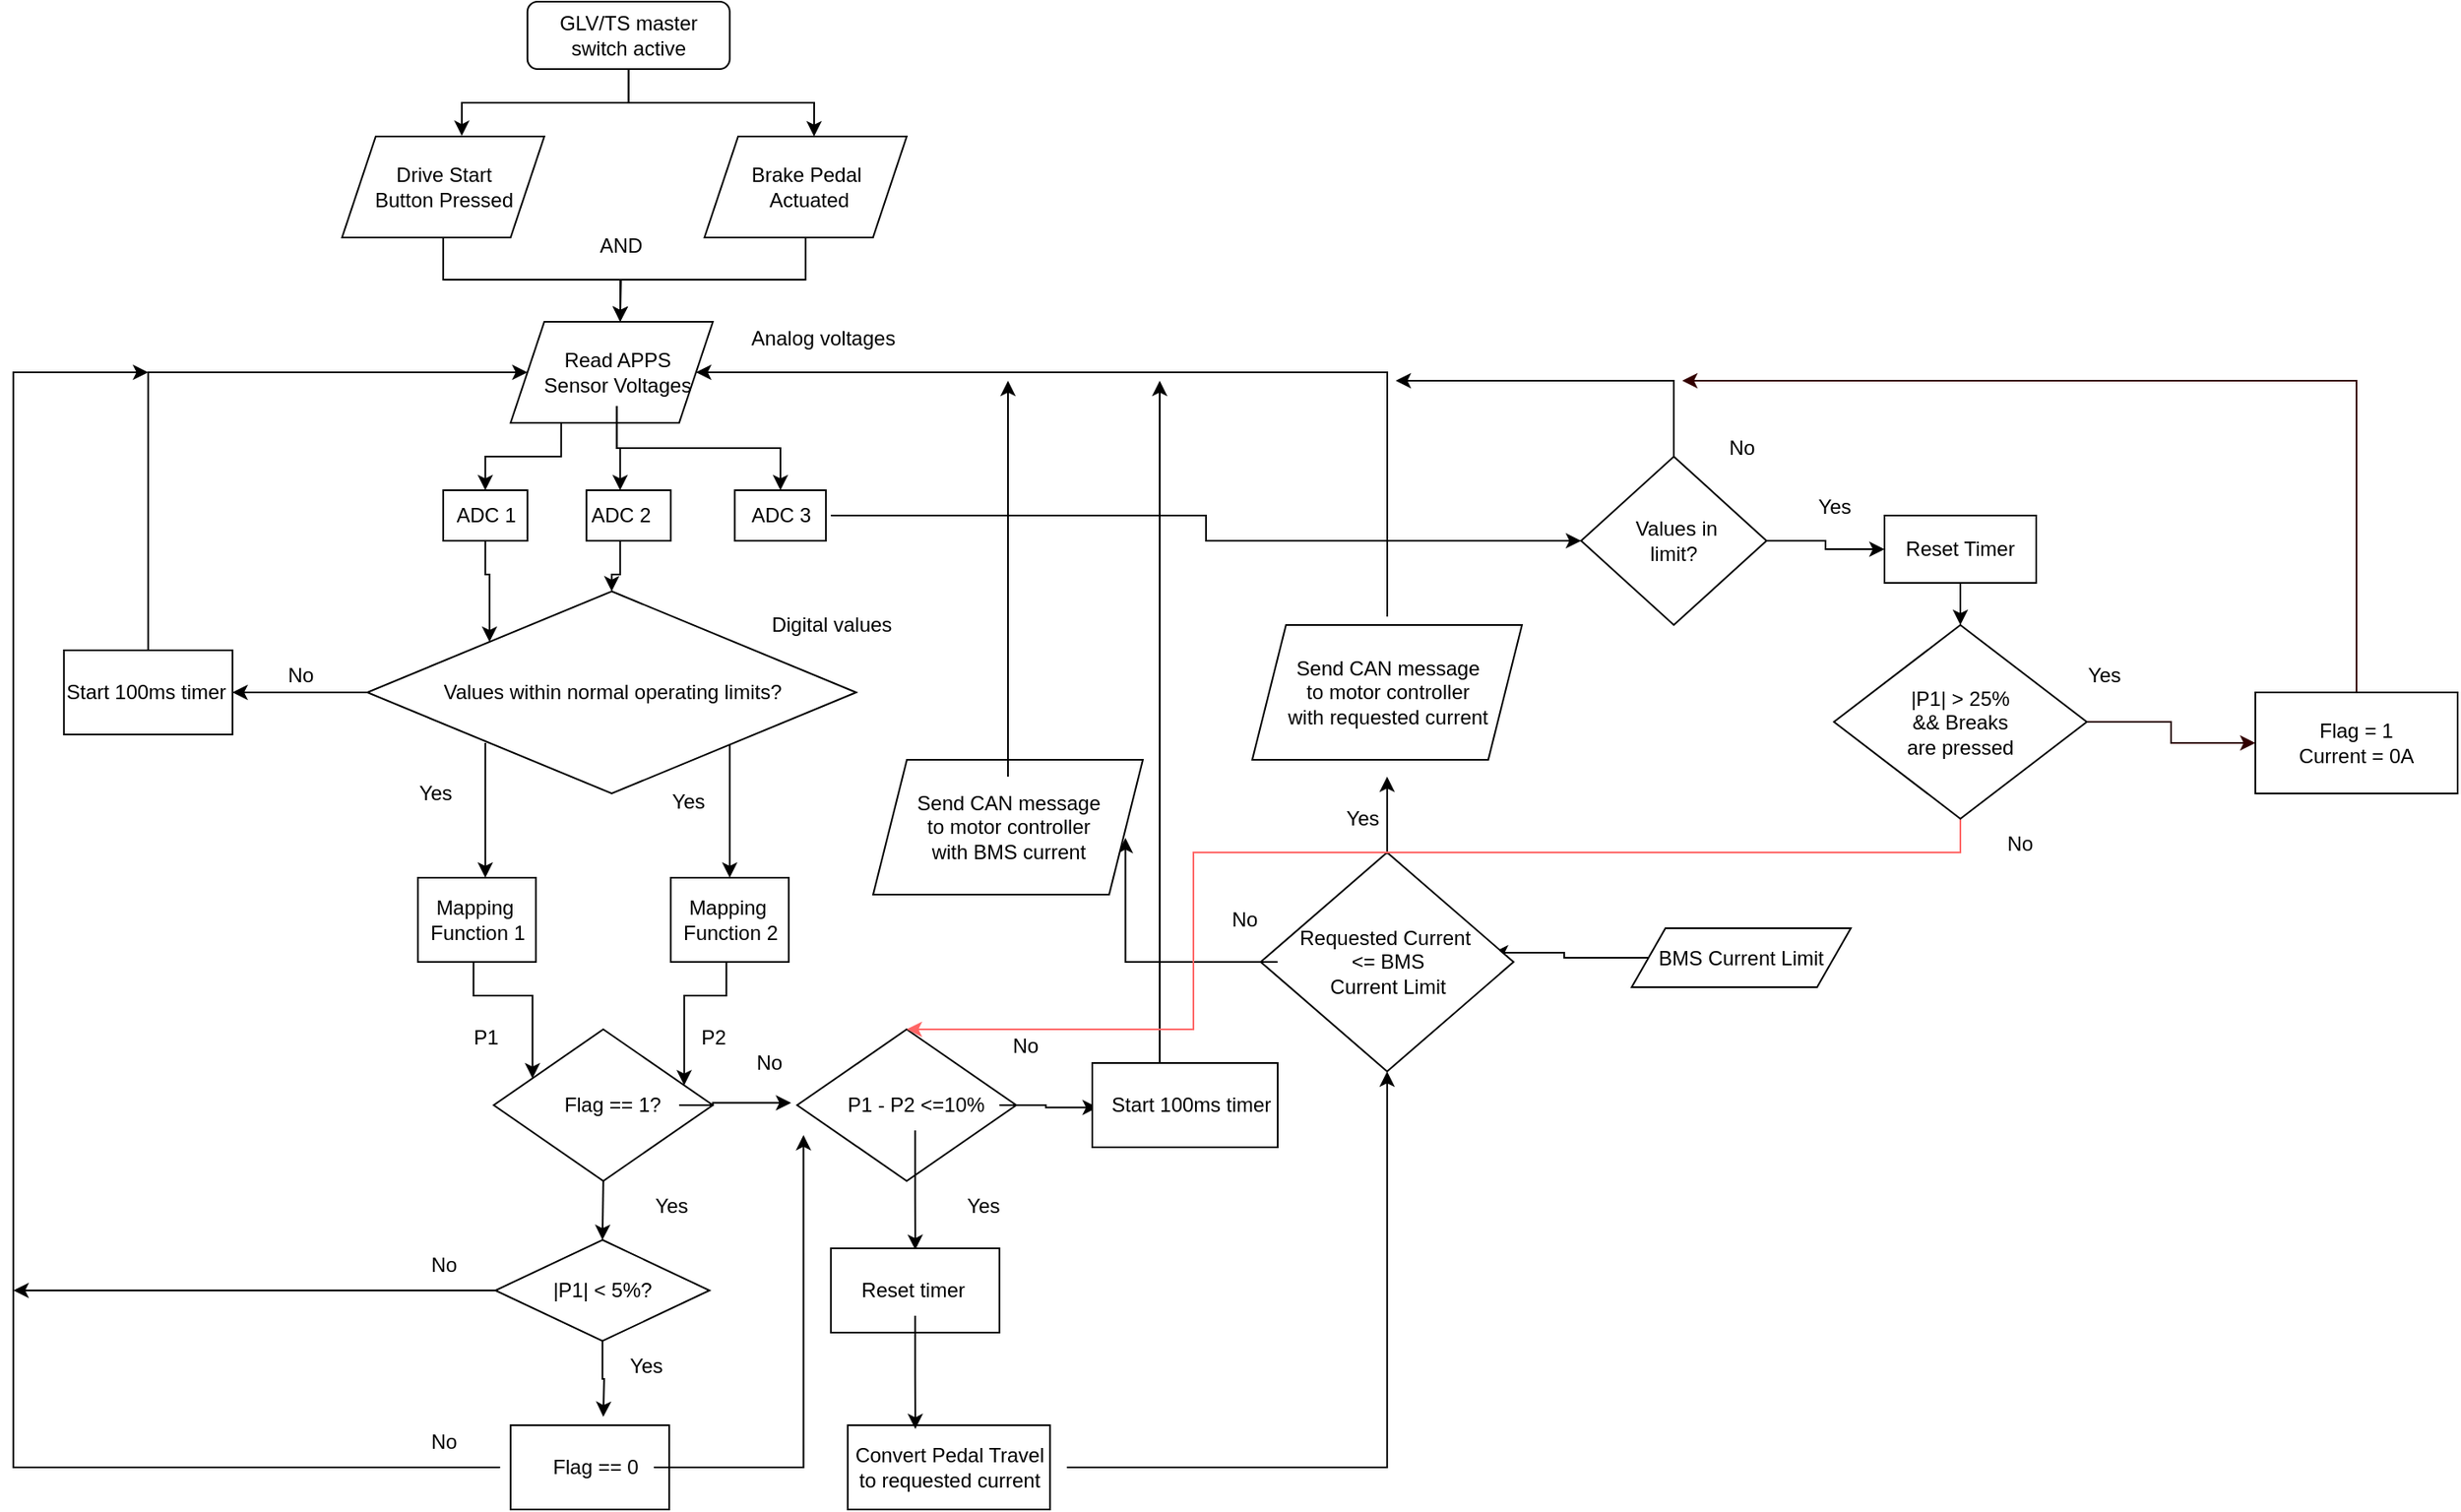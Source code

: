 <mxfile version="20.6.0" type="device"><diagram id="C5RBs43oDa-KdzZeNtuy" name="Page-1"><mxGraphModel dx="2845" dy="1015" grid="1" gridSize="10" guides="1" tooltips="1" connect="1" arrows="1" fold="1" page="1" pageScale="1" pageWidth="827" pageHeight="1169" math="0" shadow="0"><root><mxCell id="WIyWlLk6GJQsqaUBKTNV-0"/><mxCell id="WIyWlLk6GJQsqaUBKTNV-1" parent="WIyWlLk6GJQsqaUBKTNV-0"/><mxCell id="YAOkIF7FhS8iHHAjJEo2-61" style="edgeStyle=orthogonalEdgeStyle;rounded=0;orthogonalLoop=1;jettySize=auto;html=1;exitX=0.5;exitY=1;exitDx=0;exitDy=0;entryX=0.592;entryY=-0.006;entryDx=0;entryDy=0;entryPerimeter=0;" parent="WIyWlLk6GJQsqaUBKTNV-1" source="WIyWlLk6GJQsqaUBKTNV-3" target="YAOkIF7FhS8iHHAjJEo2-2" edge="1"><mxGeometry relative="1" as="geometry"/></mxCell><mxCell id="YAOkIF7FhS8iHHAjJEo2-62" style="edgeStyle=orthogonalEdgeStyle;rounded=0;orthogonalLoop=1;jettySize=auto;html=1;entryX=0.542;entryY=0;entryDx=0;entryDy=0;entryPerimeter=0;" parent="WIyWlLk6GJQsqaUBKTNV-1" source="WIyWlLk6GJQsqaUBKTNV-3" target="YAOkIF7FhS8iHHAjJEo2-3" edge="1"><mxGeometry relative="1" as="geometry"/></mxCell><mxCell id="WIyWlLk6GJQsqaUBKTNV-3" value="GLV/TS master switch active" style="rounded=1;whiteSpace=wrap;html=1;fontSize=12;glass=0;strokeWidth=1;shadow=0;" parent="WIyWlLk6GJQsqaUBKTNV-1" vertex="1"><mxGeometry x="-285.09" y="55" width="120" height="40" as="geometry"/></mxCell><mxCell id="YAOkIF7FhS8iHHAjJEo2-63" style="edgeStyle=orthogonalEdgeStyle;rounded=0;orthogonalLoop=1;jettySize=auto;html=1;exitX=0.5;exitY=1;exitDx=0;exitDy=0;entryX=0.542;entryY=0;entryDx=0;entryDy=0;entryPerimeter=0;" parent="WIyWlLk6GJQsqaUBKTNV-1" source="YAOkIF7FhS8iHHAjJEo2-2" target="YAOkIF7FhS8iHHAjJEo2-6" edge="1"><mxGeometry relative="1" as="geometry"/></mxCell><mxCell id="YAOkIF7FhS8iHHAjJEo2-2" value="" style="shape=parallelogram;perimeter=parallelogramPerimeter;whiteSpace=wrap;html=1;fixedSize=1;" parent="WIyWlLk6GJQsqaUBKTNV-1" vertex="1"><mxGeometry x="-395.09" y="135" width="120" height="60" as="geometry"/></mxCell><mxCell id="YAOkIF7FhS8iHHAjJEo2-66" style="edgeStyle=orthogonalEdgeStyle;rounded=0;orthogonalLoop=1;jettySize=auto;html=1;exitX=0.5;exitY=1;exitDx=0;exitDy=0;" parent="WIyWlLk6GJQsqaUBKTNV-1" source="YAOkIF7FhS8iHHAjJEo2-3" edge="1"><mxGeometry relative="1" as="geometry"><mxPoint x="-230.09" y="245" as="targetPoint"/></mxGeometry></mxCell><mxCell id="YAOkIF7FhS8iHHAjJEo2-3" value="" style="shape=parallelogram;perimeter=parallelogramPerimeter;whiteSpace=wrap;html=1;fixedSize=1;" parent="WIyWlLk6GJQsqaUBKTNV-1" vertex="1"><mxGeometry x="-180.09" y="135" width="120" height="60" as="geometry"/></mxCell><mxCell id="YAOkIF7FhS8iHHAjJEo2-4" value="Drive Start &lt;br&gt;Button Pressed" style="text;html=1;resizable=0;autosize=1;align=center;verticalAlign=middle;points=[];fillColor=none;strokeColor=none;rounded=0;" parent="WIyWlLk6GJQsqaUBKTNV-1" vertex="1"><mxGeometry x="-390.09" y="145" width="110" height="40" as="geometry"/></mxCell><mxCell id="YAOkIF7FhS8iHHAjJEo2-5" value="Brake Pedal&lt;br&gt;&amp;nbsp;Actuated" style="text;html=1;resizable=0;autosize=1;align=center;verticalAlign=middle;points=[];fillColor=none;strokeColor=none;rounded=0;" parent="WIyWlLk6GJQsqaUBKTNV-1" vertex="1"><mxGeometry x="-165.09" y="145" width="90" height="40" as="geometry"/></mxCell><mxCell id="YAOkIF7FhS8iHHAjJEo2-71" style="edgeStyle=orthogonalEdgeStyle;rounded=0;orthogonalLoop=1;jettySize=auto;html=1;exitX=0.25;exitY=1;exitDx=0;exitDy=0;entryX=0.5;entryY=0;entryDx=0;entryDy=0;" parent="WIyWlLk6GJQsqaUBKTNV-1" source="YAOkIF7FhS8iHHAjJEo2-6" target="YAOkIF7FhS8iHHAjJEo2-8" edge="1"><mxGeometry relative="1" as="geometry"/></mxCell><mxCell id="YAOkIF7FhS8iHHAjJEo2-72" style="edgeStyle=orthogonalEdgeStyle;rounded=0;orthogonalLoop=1;jettySize=auto;html=1;exitX=0.5;exitY=1;exitDx=0;exitDy=0;entryX=0.5;entryY=0;entryDx=0;entryDy=0;startArrow=none;" parent="WIyWlLk6GJQsqaUBKTNV-1" source="YAOkIF7FhS8iHHAjJEo2-11" target="YAOkIF7FhS8iHHAjJEo2-10" edge="1"><mxGeometry relative="1" as="geometry"/></mxCell><mxCell id="YAOkIF7FhS8iHHAjJEo2-6" value="" style="shape=parallelogram;perimeter=parallelogramPerimeter;whiteSpace=wrap;html=1;fixedSize=1;" parent="WIyWlLk6GJQsqaUBKTNV-1" vertex="1"><mxGeometry x="-295.09" y="245" width="120" height="60" as="geometry"/></mxCell><mxCell id="ezBAbT3NM0vMnOSvFH3O-7" style="edgeStyle=orthogonalEdgeStyle;rounded=0;orthogonalLoop=1;jettySize=auto;html=1;" edge="1" parent="WIyWlLk6GJQsqaUBKTNV-1" source="YAOkIF7FhS8iHHAjJEo2-7" target="YAOkIF7FhS8iHHAjJEo2-11"><mxGeometry relative="1" as="geometry"/></mxCell><mxCell id="ezBAbT3NM0vMnOSvFH3O-8" style="edgeStyle=orthogonalEdgeStyle;rounded=0;orthogonalLoop=1;jettySize=auto;html=1;" edge="1" parent="WIyWlLk6GJQsqaUBKTNV-1" source="YAOkIF7FhS8iHHAjJEo2-7" target="ezBAbT3NM0vMnOSvFH3O-0"><mxGeometry relative="1" as="geometry"><Array as="points"><mxPoint x="-232" y="320"/><mxPoint x="-135" y="320"/></Array></mxGeometry></mxCell><mxCell id="YAOkIF7FhS8iHHAjJEo2-7" value="Read APPS&lt;br&gt;Sensor Voltages" style="text;html=1;resizable=0;autosize=1;align=center;verticalAlign=middle;points=[];fillColor=none;strokeColor=none;rounded=0;" parent="WIyWlLk6GJQsqaUBKTNV-1" vertex="1"><mxGeometry x="-287.09" y="255" width="110" height="40" as="geometry"/></mxCell><mxCell id="YAOkIF7FhS8iHHAjJEo2-75" style="edgeStyle=orthogonalEdgeStyle;rounded=0;orthogonalLoop=1;jettySize=auto;html=1;exitX=0.5;exitY=1;exitDx=0;exitDy=0;entryX=0;entryY=0;entryDx=0;entryDy=0;" parent="WIyWlLk6GJQsqaUBKTNV-1" source="YAOkIF7FhS8iHHAjJEo2-8" target="YAOkIF7FhS8iHHAjJEo2-12" edge="1"><mxGeometry relative="1" as="geometry"/></mxCell><mxCell id="YAOkIF7FhS8iHHAjJEo2-8" value="" style="rounded=0;whiteSpace=wrap;html=1;" parent="WIyWlLk6GJQsqaUBKTNV-1" vertex="1"><mxGeometry x="-335.09" y="345" width="50" height="30" as="geometry"/></mxCell><mxCell id="YAOkIF7FhS8iHHAjJEo2-9" value="ADC 1" style="text;html=1;resizable=0;autosize=1;align=center;verticalAlign=middle;points=[];fillColor=none;strokeColor=none;rounded=0;" parent="WIyWlLk6GJQsqaUBKTNV-1" vertex="1"><mxGeometry x="-340.09" y="345" width="60" height="30" as="geometry"/></mxCell><mxCell id="YAOkIF7FhS8iHHAjJEo2-10" value="" style="rounded=0;whiteSpace=wrap;html=1;" parent="WIyWlLk6GJQsqaUBKTNV-1" vertex="1"><mxGeometry x="-250.09" y="345" width="50" height="30" as="geometry"/></mxCell><mxCell id="YAOkIF7FhS8iHHAjJEo2-22" value="" style="edgeStyle=orthogonalEdgeStyle;rounded=0;orthogonalLoop=1;jettySize=auto;html=1;entryX=0.5;entryY=0;entryDx=0;entryDy=0;" parent="WIyWlLk6GJQsqaUBKTNV-1" source="YAOkIF7FhS8iHHAjJEo2-12" target="YAOkIF7FhS8iHHAjJEo2-20" edge="1"><mxGeometry relative="1" as="geometry"><Array as="points"><mxPoint x="-165.09" y="525"/><mxPoint x="-165.09" y="525"/></Array></mxGeometry></mxCell><mxCell id="YAOkIF7FhS8iHHAjJEo2-12" value="" style="rhombus;whiteSpace=wrap;html=1;" parent="WIyWlLk6GJQsqaUBKTNV-1" vertex="1"><mxGeometry x="-380.09" y="405" width="290" height="120" as="geometry"/></mxCell><mxCell id="YAOkIF7FhS8iHHAjJEo2-13" value="Values within normal operating limits?" style="text;html=1;resizable=0;autosize=1;align=center;verticalAlign=middle;points=[];fillColor=none;strokeColor=none;rounded=0;" parent="WIyWlLk6GJQsqaUBKTNV-1" vertex="1"><mxGeometry x="-345.09" y="450" width="220" height="30" as="geometry"/></mxCell><mxCell id="YAOkIF7FhS8iHHAjJEo2-87" style="edgeStyle=orthogonalEdgeStyle;rounded=0;orthogonalLoop=1;jettySize=auto;html=1;entryX=0;entryY=0.5;entryDx=0;entryDy=0;" parent="WIyWlLk6GJQsqaUBKTNV-1" source="YAOkIF7FhS8iHHAjJEo2-14" target="YAOkIF7FhS8iHHAjJEo2-6" edge="1"><mxGeometry relative="1" as="geometry"><Array as="points"><mxPoint x="-510.09" y="275"/></Array></mxGeometry></mxCell><mxCell id="YAOkIF7FhS8iHHAjJEo2-14" value="" style="rounded=0;whiteSpace=wrap;html=1;" parent="WIyWlLk6GJQsqaUBKTNV-1" vertex="1"><mxGeometry x="-560.09" y="440" width="100" height="50" as="geometry"/></mxCell><mxCell id="YAOkIF7FhS8iHHAjJEo2-15" value="Start 100ms timer&amp;nbsp;" style="text;html=1;resizable=0;autosize=1;align=center;verticalAlign=middle;points=[];fillColor=none;strokeColor=none;rounded=0;" parent="WIyWlLk6GJQsqaUBKTNV-1" vertex="1"><mxGeometry x="-570.09" y="450" width="120" height="30" as="geometry"/></mxCell><mxCell id="YAOkIF7FhS8iHHAjJEo2-16" value="" style="endArrow=classic;html=1;rounded=0;exitX=0;exitY=0.5;exitDx=0;exitDy=0;entryX=1;entryY=0.5;entryDx=0;entryDy=0;" parent="WIyWlLk6GJQsqaUBKTNV-1" source="YAOkIF7FhS8iHHAjJEo2-12" target="YAOkIF7FhS8iHHAjJEo2-14" edge="1"><mxGeometry width="50" height="50" relative="1" as="geometry"><mxPoint x="-310.09" y="505" as="sourcePoint"/><mxPoint x="-260.09" y="455" as="targetPoint"/></mxGeometry></mxCell><mxCell id="YAOkIF7FhS8iHHAjJEo2-48" style="edgeStyle=orthogonalEdgeStyle;rounded=0;orthogonalLoop=1;jettySize=auto;html=1;" parent="WIyWlLk6GJQsqaUBKTNV-1" target="YAOkIF7FhS8iHHAjJEo2-28" edge="1"><mxGeometry relative="1" as="geometry"><mxPoint x="-317.09" y="625" as="sourcePoint"/><Array as="points"><mxPoint x="-317.09" y="645"/><mxPoint x="-282.09" y="645"/></Array></mxGeometry></mxCell><mxCell id="YAOkIF7FhS8iHHAjJEo2-17" value="" style="rounded=0;whiteSpace=wrap;html=1;" parent="WIyWlLk6GJQsqaUBKTNV-1" vertex="1"><mxGeometry x="-350.09" y="575" width="70" height="50" as="geometry"/></mxCell><mxCell id="YAOkIF7FhS8iHHAjJEo2-18" value="Mapping&amp;nbsp;&lt;br&gt;Function 1" style="text;html=1;resizable=0;autosize=1;align=center;verticalAlign=middle;points=[];fillColor=none;strokeColor=none;rounded=0;" parent="WIyWlLk6GJQsqaUBKTNV-1" vertex="1"><mxGeometry x="-355.09" y="580" width="80" height="40" as="geometry"/></mxCell><mxCell id="YAOkIF7FhS8iHHAjJEo2-20" value="" style="rounded=0;whiteSpace=wrap;html=1;" parent="WIyWlLk6GJQsqaUBKTNV-1" vertex="1"><mxGeometry x="-200.09" y="575" width="70" height="50" as="geometry"/></mxCell><mxCell id="YAOkIF7FhS8iHHAjJEo2-49" style="edgeStyle=orthogonalEdgeStyle;rounded=0;orthogonalLoop=1;jettySize=auto;html=1;exitX=0.5;exitY=1;exitDx=0;exitDy=0;" parent="WIyWlLk6GJQsqaUBKTNV-1" target="YAOkIF7FhS8iHHAjJEo2-28" edge="1"><mxGeometry relative="1" as="geometry"><mxPoint x="-167.09" y="625" as="sourcePoint"/><Array as="points"><mxPoint x="-167.09" y="645"/><mxPoint x="-192.09" y="645"/></Array></mxGeometry></mxCell><mxCell id="YAOkIF7FhS8iHHAjJEo2-21" value="Mapping&amp;nbsp;&lt;br&gt;Function 2" style="text;html=1;resizable=0;autosize=1;align=center;verticalAlign=middle;points=[];fillColor=none;strokeColor=none;rounded=0;" parent="WIyWlLk6GJQsqaUBKTNV-1" vertex="1"><mxGeometry x="-205.09" y="580" width="80" height="40" as="geometry"/></mxCell><mxCell id="YAOkIF7FhS8iHHAjJEo2-23" value="" style="edgeStyle=orthogonalEdgeStyle;rounded=0;orthogonalLoop=1;jettySize=auto;html=1;entryX=0.5;entryY=0;entryDx=0;entryDy=0;" parent="WIyWlLk6GJQsqaUBKTNV-1" edge="1"><mxGeometry relative="1" as="geometry"><mxPoint x="-310.09" y="495" as="sourcePoint"/><mxPoint x="-310.09" y="575" as="targetPoint"/><Array as="points"><mxPoint x="-310.09" y="525"/><mxPoint x="-310.09" y="525"/></Array></mxGeometry></mxCell><mxCell id="YAOkIF7FhS8iHHAjJEo2-95" style="edgeStyle=orthogonalEdgeStyle;rounded=0;orthogonalLoop=1;jettySize=auto;html=1;exitX=0.5;exitY=1;exitDx=0;exitDy=0;entryX=0.5;entryY=0;entryDx=0;entryDy=0;" parent="WIyWlLk6GJQsqaUBKTNV-1" source="YAOkIF7FhS8iHHAjJEo2-28" target="YAOkIF7FhS8iHHAjJEo2-94" edge="1"><mxGeometry relative="1" as="geometry"/></mxCell><mxCell id="YAOkIF7FhS8iHHAjJEo2-28" value="" style="rhombus;whiteSpace=wrap;html=1;" parent="WIyWlLk6GJQsqaUBKTNV-1" vertex="1"><mxGeometry x="-305.09" y="665" width="130" height="90" as="geometry"/></mxCell><mxCell id="ezBAbT3NM0vMnOSvFH3O-19" style="edgeStyle=orthogonalEdgeStyle;rounded=0;orthogonalLoop=1;jettySize=auto;html=1;entryX=0.836;entryY=1.288;entryDx=0;entryDy=0;entryPerimeter=0;" edge="1" parent="WIyWlLk6GJQsqaUBKTNV-1" source="YAOkIF7FhS8iHHAjJEo2-29" target="ezBAbT3NM0vMnOSvFH3O-12"><mxGeometry relative="1" as="geometry"/></mxCell><mxCell id="YAOkIF7FhS8iHHAjJEo2-29" value="Flag == 1?" style="text;html=1;resizable=0;autosize=1;align=center;verticalAlign=middle;points=[];fillColor=none;strokeColor=none;rounded=0;" parent="WIyWlLk6GJQsqaUBKTNV-1" vertex="1"><mxGeometry x="-275.09" y="695" width="80" height="30" as="geometry"/></mxCell><mxCell id="YAOkIF7FhS8iHHAjJEo2-33" value="" style="rounded=0;whiteSpace=wrap;html=1;" parent="WIyWlLk6GJQsqaUBKTNV-1" vertex="1"><mxGeometry x="-95.09" y="900" width="120" height="50" as="geometry"/></mxCell><mxCell id="ezBAbT3NM0vMnOSvFH3O-35" style="edgeStyle=orthogonalEdgeStyle;rounded=0;orthogonalLoop=1;jettySize=auto;html=1;entryX=0.5;entryY=1;entryDx=0;entryDy=0;" edge="1" parent="WIyWlLk6GJQsqaUBKTNV-1" source="YAOkIF7FhS8iHHAjJEo2-34" target="YAOkIF7FhS8iHHAjJEo2-50"><mxGeometry relative="1" as="geometry"/></mxCell><mxCell id="YAOkIF7FhS8iHHAjJEo2-34" value="Convert Pedal Travel &lt;br&gt;to requested current" style="text;html=1;resizable=0;autosize=1;align=center;verticalAlign=middle;points=[];fillColor=none;strokeColor=none;rounded=0;" parent="WIyWlLk6GJQsqaUBKTNV-1" vertex="1"><mxGeometry x="-105.09" y="905" width="140" height="40" as="geometry"/></mxCell><mxCell id="YAOkIF7FhS8iHHAjJEo2-35" value="No" style="text;html=1;resizable=0;autosize=1;align=center;verticalAlign=middle;points=[];fillColor=none;strokeColor=none;rounded=0;" parent="WIyWlLk6GJQsqaUBKTNV-1" vertex="1"><mxGeometry x="-355.09" y="790" width="40" height="30" as="geometry"/></mxCell><mxCell id="YAOkIF7FhS8iHHAjJEo2-36" value="No" style="text;html=1;resizable=0;autosize=1;align=center;verticalAlign=middle;points=[];fillColor=none;strokeColor=none;rounded=0;" parent="WIyWlLk6GJQsqaUBKTNV-1" vertex="1"><mxGeometry x="-440.09" y="440" width="40" height="30" as="geometry"/></mxCell><mxCell id="ezBAbT3NM0vMnOSvFH3O-34" style="edgeStyle=orthogonalEdgeStyle;rounded=0;orthogonalLoop=1;jettySize=auto;html=1;entryX=0.983;entryY=0.409;entryDx=0;entryDy=0;entryPerimeter=0;" edge="1" parent="WIyWlLk6GJQsqaUBKTNV-1" source="YAOkIF7FhS8iHHAjJEo2-46" target="YAOkIF7FhS8iHHAjJEo2-51"><mxGeometry relative="1" as="geometry"/></mxCell><mxCell id="YAOkIF7FhS8iHHAjJEo2-46" value="BMS Current Limit" style="shape=parallelogram;perimeter=parallelogramPerimeter;whiteSpace=wrap;html=1;fixedSize=1;" parent="WIyWlLk6GJQsqaUBKTNV-1" vertex="1"><mxGeometry x="370" y="605" width="130" height="35" as="geometry"/></mxCell><mxCell id="YAOkIF7FhS8iHHAjJEo2-57" style="edgeStyle=orthogonalEdgeStyle;rounded=0;orthogonalLoop=1;jettySize=auto;html=1;exitX=0.5;exitY=0;exitDx=0;exitDy=0;entryX=0.5;entryY=1;entryDx=0;entryDy=0;" parent="WIyWlLk6GJQsqaUBKTNV-1" edge="1"><mxGeometry relative="1" as="geometry"><mxPoint x="224.91" y="560" as="sourcePoint"/><mxPoint x="224.91" y="515" as="targetPoint"/></mxGeometry></mxCell><mxCell id="YAOkIF7FhS8iHHAjJEo2-50" value="" style="rhombus;whiteSpace=wrap;html=1;" parent="WIyWlLk6GJQsqaUBKTNV-1" vertex="1"><mxGeometry x="149.91" y="560" width="150" height="130" as="geometry"/></mxCell><mxCell id="ezBAbT3NM0vMnOSvFH3O-40" style="edgeStyle=orthogonalEdgeStyle;rounded=0;orthogonalLoop=1;jettySize=auto;html=1;entryX=1.036;entryY=0.606;entryDx=0;entryDy=0;entryPerimeter=0;" edge="1" parent="WIyWlLk6GJQsqaUBKTNV-1" source="YAOkIF7FhS8iHHAjJEo2-51" target="ezBAbT3NM0vMnOSvFH3O-39"><mxGeometry relative="1" as="geometry"/></mxCell><mxCell id="YAOkIF7FhS8iHHAjJEo2-51" value="Requested Current&amp;nbsp;&lt;br&gt;&amp;lt;= BMS &lt;br&gt;Current Limit" style="text;html=1;resizable=0;autosize=1;align=center;verticalAlign=middle;points=[];fillColor=none;strokeColor=none;rounded=0;" parent="WIyWlLk6GJQsqaUBKTNV-1" vertex="1"><mxGeometry x="159.91" y="595" width="130" height="60" as="geometry"/></mxCell><mxCell id="YAOkIF7FhS8iHHAjJEo2-59" style="edgeStyle=orthogonalEdgeStyle;rounded=0;orthogonalLoop=1;jettySize=auto;html=1;entryX=1;entryY=0.5;entryDx=0;entryDy=0;" parent="WIyWlLk6GJQsqaUBKTNV-1" target="YAOkIF7FhS8iHHAjJEo2-6" edge="1"><mxGeometry relative="1" as="geometry"><Array as="points"><mxPoint x="224.91" y="275"/></Array><mxPoint x="225" y="420" as="sourcePoint"/></mxGeometry></mxCell><mxCell id="YAOkIF7FhS8iHHAjJEo2-60" value="Yes" style="text;html=1;resizable=0;autosize=1;align=center;verticalAlign=middle;points=[];fillColor=none;strokeColor=none;rounded=0;" parent="WIyWlLk6GJQsqaUBKTNV-1" vertex="1"><mxGeometry x="189.91" y="525" width="40" height="30" as="geometry"/></mxCell><mxCell id="YAOkIF7FhS8iHHAjJEo2-67" value="Yes" style="text;html=1;resizable=0;autosize=1;align=center;verticalAlign=middle;points=[];fillColor=none;strokeColor=none;rounded=0;" parent="WIyWlLk6GJQsqaUBKTNV-1" vertex="1"><mxGeometry x="-220.09" y="755" width="40" height="30" as="geometry"/></mxCell><mxCell id="YAOkIF7FhS8iHHAjJEo2-91" style="edgeStyle=orthogonalEdgeStyle;rounded=0;orthogonalLoop=1;jettySize=auto;html=1;exitX=0;exitY=0.5;exitDx=0;exitDy=0;" parent="WIyWlLk6GJQsqaUBKTNV-1" edge="1"><mxGeometry relative="1" as="geometry"><mxPoint x="-510.09" y="275" as="targetPoint"/><Array as="points"><mxPoint x="-590.09" y="925"/><mxPoint x="-590.09" y="275"/></Array><mxPoint x="-301.34" y="925.0" as="sourcePoint"/></mxGeometry></mxCell><mxCell id="YAOkIF7FhS8iHHAjJEo2-92" value="No" style="text;html=1;resizable=0;autosize=1;align=center;verticalAlign=middle;points=[];fillColor=none;strokeColor=none;rounded=0;" parent="WIyWlLk6GJQsqaUBKTNV-1" vertex="1"><mxGeometry x="-355.09" y="895" width="40" height="30" as="geometry"/></mxCell><mxCell id="YAOkIF7FhS8iHHAjJEo2-96" style="edgeStyle=orthogonalEdgeStyle;rounded=0;orthogonalLoop=1;jettySize=auto;html=1;exitX=0.5;exitY=1;exitDx=0;exitDy=0;entryX=0.5;entryY=0;entryDx=0;entryDy=0;" parent="WIyWlLk6GJQsqaUBKTNV-1" source="YAOkIF7FhS8iHHAjJEo2-94" edge="1"><mxGeometry relative="1" as="geometry"><mxPoint x="-240.09" y="895.0" as="targetPoint"/></mxGeometry></mxCell><mxCell id="ezBAbT3NM0vMnOSvFH3O-15" style="edgeStyle=orthogonalEdgeStyle;rounded=0;orthogonalLoop=1;jettySize=auto;html=1;exitX=0;exitY=0.5;exitDx=0;exitDy=0;" edge="1" parent="WIyWlLk6GJQsqaUBKTNV-1" source="YAOkIF7FhS8iHHAjJEo2-94"><mxGeometry relative="1" as="geometry"><mxPoint x="-590" y="820" as="targetPoint"/></mxGeometry></mxCell><mxCell id="YAOkIF7FhS8iHHAjJEo2-94" value="|P1| &amp;lt; 5%?" style="rhombus;whiteSpace=wrap;html=1;" parent="WIyWlLk6GJQsqaUBKTNV-1" vertex="1"><mxGeometry x="-304.09" y="790" width="127" height="60" as="geometry"/></mxCell><mxCell id="YAOkIF7FhS8iHHAjJEo2-97" value="Yes" style="text;html=1;resizable=0;autosize=1;align=center;verticalAlign=middle;points=[];fillColor=none;strokeColor=none;rounded=0;" parent="WIyWlLk6GJQsqaUBKTNV-1" vertex="1"><mxGeometry x="-235.09" y="850" width="40" height="30" as="geometry"/></mxCell><mxCell id="YAOkIF7FhS8iHHAjJEo2-100" value="P1" style="text;html=1;resizable=0;autosize=1;align=center;verticalAlign=middle;points=[];fillColor=none;strokeColor=none;rounded=0;" parent="WIyWlLk6GJQsqaUBKTNV-1" vertex="1"><mxGeometry x="-330.09" y="655" width="40" height="30" as="geometry"/></mxCell><mxCell id="YAOkIF7FhS8iHHAjJEo2-102" value="P2" style="text;html=1;resizable=0;autosize=1;align=center;verticalAlign=middle;points=[];fillColor=none;strokeColor=none;rounded=0;" parent="WIyWlLk6GJQsqaUBKTNV-1" vertex="1"><mxGeometry x="-195.09" y="655" width="40" height="30" as="geometry"/></mxCell><mxCell id="YAOkIF7FhS8iHHAjJEo2-103" value="Analog voltages" style="text;html=1;resizable=0;autosize=1;align=center;verticalAlign=middle;points=[];fillColor=none;strokeColor=none;rounded=0;" parent="WIyWlLk6GJQsqaUBKTNV-1" vertex="1"><mxGeometry x="-165.09" y="240" width="110" height="30" as="geometry"/></mxCell><mxCell id="YAOkIF7FhS8iHHAjJEo2-104" value="Digital values" style="text;html=1;resizable=0;autosize=1;align=center;verticalAlign=middle;points=[];fillColor=none;strokeColor=none;rounded=0;" parent="WIyWlLk6GJQsqaUBKTNV-1" vertex="1"><mxGeometry x="-150.09" y="410" width="90" height="30" as="geometry"/></mxCell><mxCell id="YAOkIF7FhS8iHHAjJEo2-105" value="AND" style="text;html=1;resizable=0;autosize=1;align=center;verticalAlign=middle;points=[];fillColor=none;strokeColor=none;rounded=0;" parent="WIyWlLk6GJQsqaUBKTNV-1" vertex="1"><mxGeometry x="-255.09" y="185" width="50" height="30" as="geometry"/></mxCell><mxCell id="ezBAbT3NM0vMnOSvFH3O-1" value="" style="whiteSpace=wrap;html=1;" vertex="1" parent="WIyWlLk6GJQsqaUBKTNV-1"><mxGeometry x="-162.13" y="345" width="54.09" height="30" as="geometry"/></mxCell><mxCell id="ezBAbT3NM0vMnOSvFH3O-44" style="edgeStyle=orthogonalEdgeStyle;rounded=0;orthogonalLoop=1;jettySize=auto;html=1;entryX=0;entryY=0.5;entryDx=0;entryDy=0;" edge="1" parent="WIyWlLk6GJQsqaUBKTNV-1" source="ezBAbT3NM0vMnOSvFH3O-0" target="ezBAbT3NM0vMnOSvFH3O-43"><mxGeometry relative="1" as="geometry"/></mxCell><mxCell id="ezBAbT3NM0vMnOSvFH3O-0" value="ADC 3" style="text;html=1;resizable=0;autosize=1;align=center;verticalAlign=middle;points=[];fillColor=none;strokeColor=none;rounded=0;" vertex="1" parent="WIyWlLk6GJQsqaUBKTNV-1"><mxGeometry x="-165.09" y="345" width="60" height="30" as="geometry"/></mxCell><mxCell id="ezBAbT3NM0vMnOSvFH3O-9" style="edgeStyle=orthogonalEdgeStyle;rounded=0;orthogonalLoop=1;jettySize=auto;html=1;" edge="1" parent="WIyWlLk6GJQsqaUBKTNV-1" source="YAOkIF7FhS8iHHAjJEo2-11" target="YAOkIF7FhS8iHHAjJEo2-12"><mxGeometry relative="1" as="geometry"/></mxCell><mxCell id="YAOkIF7FhS8iHHAjJEo2-11" value="ADC 2" style="text;html=1;resizable=0;autosize=1;align=center;verticalAlign=middle;points=[];fillColor=none;strokeColor=none;rounded=0;" parent="WIyWlLk6GJQsqaUBKTNV-1" vertex="1"><mxGeometry x="-260.09" y="345" width="60" height="30" as="geometry"/></mxCell><mxCell id="ezBAbT3NM0vMnOSvFH3O-12" value="No" style="text;html=1;resizable=0;autosize=1;align=center;verticalAlign=middle;points=[];fillColor=none;strokeColor=none;rounded=0;" vertex="1" parent="WIyWlLk6GJQsqaUBKTNV-1"><mxGeometry x="-162.09" y="670" width="40" height="30" as="geometry"/></mxCell><mxCell id="ezBAbT3NM0vMnOSvFH3O-13" value="" style="rhombus;whiteSpace=wrap;html=1;" vertex="1" parent="WIyWlLk6GJQsqaUBKTNV-1"><mxGeometry x="-125.09" y="665" width="130" height="90" as="geometry"/></mxCell><mxCell id="ezBAbT3NM0vMnOSvFH3O-28" style="edgeStyle=orthogonalEdgeStyle;rounded=0;orthogonalLoop=1;jettySize=auto;html=1;entryX=0.027;entryY=0.545;entryDx=0;entryDy=0;entryPerimeter=0;" edge="1" parent="WIyWlLk6GJQsqaUBKTNV-1" source="ezBAbT3NM0vMnOSvFH3O-10" target="ezBAbT3NM0vMnOSvFH3O-24"><mxGeometry relative="1" as="geometry"/></mxCell><mxCell id="ezBAbT3NM0vMnOSvFH3O-31" style="edgeStyle=orthogonalEdgeStyle;rounded=0;orthogonalLoop=1;jettySize=auto;html=1;entryX=0.501;entryY=-0.303;entryDx=0;entryDy=0;entryPerimeter=0;" edge="1" parent="WIyWlLk6GJQsqaUBKTNV-1" source="ezBAbT3NM0vMnOSvFH3O-10" target="ezBAbT3NM0vMnOSvFH3O-30"><mxGeometry relative="1" as="geometry"/></mxCell><mxCell id="ezBAbT3NM0vMnOSvFH3O-10" value="P1 - P2 &amp;lt;=10%" style="text;html=1;resizable=0;autosize=1;align=center;verticalAlign=middle;points=[];fillColor=none;strokeColor=none;rounded=0;" vertex="1" parent="WIyWlLk6GJQsqaUBKTNV-1"><mxGeometry x="-105.09" y="695" width="100" height="30" as="geometry"/></mxCell><mxCell id="ezBAbT3NM0vMnOSvFH3O-16" value="" style="rounded=0;whiteSpace=wrap;html=1;" vertex="1" parent="WIyWlLk6GJQsqaUBKTNV-1"><mxGeometry x="-295.09" y="900" width="94.09" height="50" as="geometry"/></mxCell><mxCell id="ezBAbT3NM0vMnOSvFH3O-20" style="edgeStyle=orthogonalEdgeStyle;rounded=0;orthogonalLoop=1;jettySize=auto;html=1;entryX=0.029;entryY=0.697;entryDx=0;entryDy=0;entryPerimeter=0;" edge="1" parent="WIyWlLk6GJQsqaUBKTNV-1" source="ezBAbT3NM0vMnOSvFH3O-18" target="ezBAbT3NM0vMnOSvFH3O-13"><mxGeometry relative="1" as="geometry"/></mxCell><mxCell id="ezBAbT3NM0vMnOSvFH3O-18" value="Flag == 0" style="text;html=1;resizable=0;autosize=1;align=center;verticalAlign=middle;points=[];fillColor=none;strokeColor=none;rounded=0;" vertex="1" parent="WIyWlLk6GJQsqaUBKTNV-1"><mxGeometry x="-280.09" y="910" width="70" height="30" as="geometry"/></mxCell><mxCell id="ezBAbT3NM0vMnOSvFH3O-23" style="edgeStyle=orthogonalEdgeStyle;rounded=0;orthogonalLoop=1;jettySize=auto;html=1;" edge="1" parent="WIyWlLk6GJQsqaUBKTNV-1" source="ezBAbT3NM0vMnOSvFH3O-21"><mxGeometry relative="1" as="geometry"><mxPoint x="90" y="280" as="targetPoint"/><Array as="points"><mxPoint x="90" y="300"/><mxPoint x="90" y="300"/></Array></mxGeometry></mxCell><mxCell id="ezBAbT3NM0vMnOSvFH3O-21" value="" style="rounded=0;whiteSpace=wrap;html=1;" vertex="1" parent="WIyWlLk6GJQsqaUBKTNV-1"><mxGeometry x="50" y="685" width="110" height="50" as="geometry"/></mxCell><mxCell id="ezBAbT3NM0vMnOSvFH3O-24" value="Start 100ms timer&amp;nbsp;" style="text;html=1;resizable=0;autosize=1;align=center;verticalAlign=middle;points=[];fillColor=none;strokeColor=none;rounded=0;" vertex="1" parent="WIyWlLk6GJQsqaUBKTNV-1"><mxGeometry x="50" y="695" width="120" height="30" as="geometry"/></mxCell><mxCell id="ezBAbT3NM0vMnOSvFH3O-25" value="No" style="text;html=1;resizable=0;autosize=1;align=center;verticalAlign=middle;points=[];fillColor=none;strokeColor=none;rounded=0;" vertex="1" parent="WIyWlLk6GJQsqaUBKTNV-1"><mxGeometry x="-10.0" y="660" width="40" height="30" as="geometry"/></mxCell><mxCell id="ezBAbT3NM0vMnOSvFH3O-29" value="" style="rounded=0;whiteSpace=wrap;html=1;" vertex="1" parent="WIyWlLk6GJQsqaUBKTNV-1"><mxGeometry x="-105.09" y="795" width="100" height="50" as="geometry"/></mxCell><mxCell id="ezBAbT3NM0vMnOSvFH3O-32" style="edgeStyle=orthogonalEdgeStyle;rounded=0;orthogonalLoop=1;jettySize=auto;html=1;entryX=0.358;entryY=-0.068;entryDx=0;entryDy=0;entryPerimeter=0;" edge="1" parent="WIyWlLk6GJQsqaUBKTNV-1" source="ezBAbT3NM0vMnOSvFH3O-30" target="YAOkIF7FhS8iHHAjJEo2-34"><mxGeometry relative="1" as="geometry"/></mxCell><mxCell id="ezBAbT3NM0vMnOSvFH3O-30" value="Reset timer&amp;nbsp;" style="text;html=1;resizable=0;autosize=1;align=center;verticalAlign=middle;points=[];fillColor=none;strokeColor=none;rounded=0;" vertex="1" parent="WIyWlLk6GJQsqaUBKTNV-1"><mxGeometry x="-100.09" y="805" width="90" height="30" as="geometry"/></mxCell><mxCell id="ezBAbT3NM0vMnOSvFH3O-37" value="" style="shape=parallelogram;perimeter=parallelogramPerimeter;whiteSpace=wrap;html=1;fixedSize=1;" vertex="1" parent="WIyWlLk6GJQsqaUBKTNV-1"><mxGeometry x="144.91" y="425" width="160" height="80" as="geometry"/></mxCell><mxCell id="YAOkIF7FhS8iHHAjJEo2-56" value="Send CAN message &lt;br&gt;to motor controller &lt;br&gt;with requested current" style="text;html=1;resizable=0;autosize=1;align=center;verticalAlign=middle;points=[];fillColor=none;strokeColor=none;rounded=0;" parent="WIyWlLk6GJQsqaUBKTNV-1" vertex="1"><mxGeometry x="154.91" y="435" width="140" height="60" as="geometry"/></mxCell><mxCell id="ezBAbT3NM0vMnOSvFH3O-38" value="" style="shape=parallelogram;perimeter=parallelogramPerimeter;whiteSpace=wrap;html=1;fixedSize=1;" vertex="1" parent="WIyWlLk6GJQsqaUBKTNV-1"><mxGeometry x="-80" y="505" width="160" height="80" as="geometry"/></mxCell><mxCell id="ezBAbT3NM0vMnOSvFH3O-42" style="edgeStyle=orthogonalEdgeStyle;rounded=0;orthogonalLoop=1;jettySize=auto;html=1;" edge="1" parent="WIyWlLk6GJQsqaUBKTNV-1" source="ezBAbT3NM0vMnOSvFH3O-39"><mxGeometry relative="1" as="geometry"><mxPoint y="280" as="targetPoint"/></mxGeometry></mxCell><mxCell id="ezBAbT3NM0vMnOSvFH3O-39" value="Send CAN message &lt;br&gt;to motor controller &lt;br&gt;with BMS current" style="text;html=1;resizable=0;autosize=1;align=center;verticalAlign=middle;points=[];fillColor=none;strokeColor=none;rounded=0;" vertex="1" parent="WIyWlLk6GJQsqaUBKTNV-1"><mxGeometry x="-65" y="515" width="130" height="60" as="geometry"/></mxCell><mxCell id="ezBAbT3NM0vMnOSvFH3O-46" style="edgeStyle=orthogonalEdgeStyle;rounded=0;orthogonalLoop=1;jettySize=auto;html=1;" edge="1" parent="WIyWlLk6GJQsqaUBKTNV-1" source="ezBAbT3NM0vMnOSvFH3O-43"><mxGeometry relative="1" as="geometry"><mxPoint x="230" y="280" as="targetPoint"/><Array as="points"><mxPoint x="395" y="280"/></Array></mxGeometry></mxCell><mxCell id="ezBAbT3NM0vMnOSvFH3O-50" style="edgeStyle=orthogonalEdgeStyle;rounded=0;orthogonalLoop=1;jettySize=auto;html=1;entryX=0;entryY=0.5;entryDx=0;entryDy=0;" edge="1" parent="WIyWlLk6GJQsqaUBKTNV-1" source="ezBAbT3NM0vMnOSvFH3O-43" target="ezBAbT3NM0vMnOSvFH3O-49"><mxGeometry relative="1" as="geometry"/></mxCell><mxCell id="ezBAbT3NM0vMnOSvFH3O-43" value="&amp;nbsp;Values in &lt;br&gt;limit?" style="rhombus;whiteSpace=wrap;html=1;" vertex="1" parent="WIyWlLk6GJQsqaUBKTNV-1"><mxGeometry x="340" y="325" width="110" height="100" as="geometry"/></mxCell><mxCell id="ezBAbT3NM0vMnOSvFH3O-47" value="No" style="text;html=1;resizable=0;autosize=1;align=center;verticalAlign=middle;points=[];fillColor=none;strokeColor=none;rounded=0;" vertex="1" parent="WIyWlLk6GJQsqaUBKTNV-1"><mxGeometry x="415" y="305" width="40" height="30" as="geometry"/></mxCell><mxCell id="ezBAbT3NM0vMnOSvFH3O-48" value="Yes" style="text;html=1;resizable=0;autosize=1;align=center;verticalAlign=middle;points=[];fillColor=none;strokeColor=none;rounded=0;" vertex="1" parent="WIyWlLk6GJQsqaUBKTNV-1"><mxGeometry x="-35.09" y="755" width="40" height="30" as="geometry"/></mxCell><mxCell id="ezBAbT3NM0vMnOSvFH3O-53" style="edgeStyle=orthogonalEdgeStyle;rounded=0;orthogonalLoop=1;jettySize=auto;html=1;entryX=0.5;entryY=0;entryDx=0;entryDy=0;" edge="1" parent="WIyWlLk6GJQsqaUBKTNV-1" source="ezBAbT3NM0vMnOSvFH3O-49" target="ezBAbT3NM0vMnOSvFH3O-52"><mxGeometry relative="1" as="geometry"/></mxCell><mxCell id="ezBAbT3NM0vMnOSvFH3O-49" value="Reset Timer" style="whiteSpace=wrap;html=1;" vertex="1" parent="WIyWlLk6GJQsqaUBKTNV-1"><mxGeometry x="520" y="360" width="90" height="40" as="geometry"/></mxCell><mxCell id="ezBAbT3NM0vMnOSvFH3O-51" value="Yes" style="text;html=1;resizable=0;autosize=1;align=center;verticalAlign=middle;points=[];fillColor=none;strokeColor=none;rounded=0;" vertex="1" parent="WIyWlLk6GJQsqaUBKTNV-1"><mxGeometry x="470" y="340" width="40" height="30" as="geometry"/></mxCell><mxCell id="ezBAbT3NM0vMnOSvFH3O-54" style="edgeStyle=orthogonalEdgeStyle;rounded=0;orthogonalLoop=1;jettySize=auto;html=1;entryX=0.5;entryY=0;entryDx=0;entryDy=0;strokeColor=#FF6666;" edge="1" parent="WIyWlLk6GJQsqaUBKTNV-1" source="ezBAbT3NM0vMnOSvFH3O-52" target="ezBAbT3NM0vMnOSvFH3O-13"><mxGeometry relative="1" as="geometry"><Array as="points"><mxPoint x="565" y="560"/><mxPoint x="110" y="560"/><mxPoint x="110" y="665"/></Array></mxGeometry></mxCell><mxCell id="ezBAbT3NM0vMnOSvFH3O-60" style="edgeStyle=orthogonalEdgeStyle;rounded=0;orthogonalLoop=1;jettySize=auto;html=1;entryX=0;entryY=0.5;entryDx=0;entryDy=0;strokeColor=#330000;" edge="1" parent="WIyWlLk6GJQsqaUBKTNV-1" source="ezBAbT3NM0vMnOSvFH3O-52" target="ezBAbT3NM0vMnOSvFH3O-56"><mxGeometry relative="1" as="geometry"/></mxCell><mxCell id="ezBAbT3NM0vMnOSvFH3O-52" value="|P1| &amp;gt; 25%&lt;br&gt;&amp;amp;&amp;amp; Breaks&lt;br&gt;are pressed" style="rhombus;whiteSpace=wrap;html=1;" vertex="1" parent="WIyWlLk6GJQsqaUBKTNV-1"><mxGeometry x="490" y="425" width="150" height="115" as="geometry"/></mxCell><mxCell id="ezBAbT3NM0vMnOSvFH3O-55" value="No" style="text;html=1;resizable=0;autosize=1;align=center;verticalAlign=middle;points=[];fillColor=none;strokeColor=none;rounded=0;" vertex="1" parent="WIyWlLk6GJQsqaUBKTNV-1"><mxGeometry x="580" y="540" width="40" height="30" as="geometry"/></mxCell><mxCell id="ezBAbT3NM0vMnOSvFH3O-65" style="edgeStyle=orthogonalEdgeStyle;rounded=0;orthogonalLoop=1;jettySize=auto;html=1;strokeColor=#330000;" edge="1" parent="WIyWlLk6GJQsqaUBKTNV-1" source="ezBAbT3NM0vMnOSvFH3O-56"><mxGeometry relative="1" as="geometry"><mxPoint x="400" y="280" as="targetPoint"/><Array as="points"><mxPoint x="800" y="280"/><mxPoint x="480" y="280"/></Array></mxGeometry></mxCell><mxCell id="ezBAbT3NM0vMnOSvFH3O-56" value="Flag = 1&lt;br&gt;Current = 0A" style="whiteSpace=wrap;html=1;" vertex="1" parent="WIyWlLk6GJQsqaUBKTNV-1"><mxGeometry x="740" y="465" width="120" height="60" as="geometry"/></mxCell><mxCell id="ezBAbT3NM0vMnOSvFH3O-62" value="Yes" style="text;html=1;resizable=0;autosize=1;align=center;verticalAlign=middle;points=[];fillColor=none;strokeColor=none;rounded=0;" vertex="1" parent="WIyWlLk6GJQsqaUBKTNV-1"><mxGeometry x="630" y="440" width="40" height="30" as="geometry"/></mxCell><mxCell id="ezBAbT3NM0vMnOSvFH3O-66" value="Yes" style="text;html=1;resizable=0;autosize=1;align=center;verticalAlign=middle;points=[];fillColor=none;strokeColor=none;rounded=0;" vertex="1" parent="WIyWlLk6GJQsqaUBKTNV-1"><mxGeometry x="-360" y="510" width="40" height="30" as="geometry"/></mxCell><mxCell id="ezBAbT3NM0vMnOSvFH3O-67" value="Yes" style="text;html=1;resizable=0;autosize=1;align=center;verticalAlign=middle;points=[];fillColor=none;strokeColor=none;rounded=0;" vertex="1" parent="WIyWlLk6GJQsqaUBKTNV-1"><mxGeometry x="-210.09" y="515" width="40" height="30" as="geometry"/></mxCell><mxCell id="ezBAbT3NM0vMnOSvFH3O-70" value="No" style="text;html=1;resizable=0;autosize=1;align=center;verticalAlign=middle;points=[];fillColor=none;strokeColor=none;rounded=0;" vertex="1" parent="WIyWlLk6GJQsqaUBKTNV-1"><mxGeometry x="119.91" y="585" width="40" height="30" as="geometry"/></mxCell></root></mxGraphModel></diagram></mxfile>